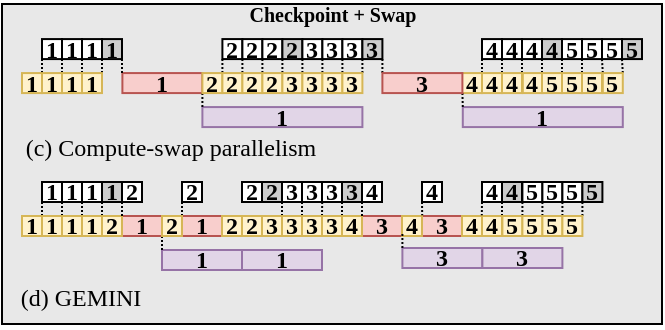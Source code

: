 <mxfile version="24.7.1" type="github">
  <diagram name="第 1 页" id="UnstmiMbrNEoiblq1fEl">
    <mxGraphModel dx="675" dy="382" grid="1" gridSize="10" guides="1" tooltips="1" connect="1" arrows="1" fold="1" page="1" pageScale="1" pageWidth="827" pageHeight="1169" math="0" shadow="0">
      <root>
        <mxCell id="0" />
        <mxCell id="1" parent="0" />
        <mxCell id="JFIGhTLF7mG5GUHjb6KY-1" value="" style="rounded=0;whiteSpace=wrap;html=1;fontFamily=Times New Roman;fillColor=#E8E8E8;fontSize=12;fontStyle=1;labelPosition=center;verticalLabelPosition=middle;align=center;verticalAlign=middle;spacing=0;" vertex="1" parent="1">
          <mxGeometry x="261" y="123" width="330" height="160" as="geometry" />
        </mxCell>
        <mxCell id="JFIGhTLF7mG5GUHjb6KY-2" value="(c) Compute-swap parallelism" style="text;html=1;align=center;verticalAlign=middle;whiteSpace=wrap;rounded=0;fontFamily=Times New Roman;spacing=0;" vertex="1" parent="1">
          <mxGeometry x="268" y="184.54" width="155" height="21.54" as="geometry" />
        </mxCell>
        <mxCell id="JFIGhTLF7mG5GUHjb6KY-3" value="(d) GEMINI" style="text;html=1;align=center;verticalAlign=middle;whiteSpace=wrap;rounded=0;fontFamily=Times New Roman;" vertex="1" parent="1">
          <mxGeometry x="268" y="255" width="64.5" height="30" as="geometry" />
        </mxCell>
        <mxCell id="JFIGhTLF7mG5GUHjb6KY-4" value="1" style="whiteSpace=wrap;fillColor=#f8cecc;fontSize=12;fontFamily=Times New Roman;fontStyle=1;spacing=0;strokeColor=#b85450;" vertex="1" parent="1">
          <mxGeometry x="321" y="229" width="20" height="10" as="geometry" />
        </mxCell>
        <mxCell id="JFIGhTLF7mG5GUHjb6KY-5" value="1" style="whiteSpace=wrap;fillColor=#fff2cc;fontSize=12;fontFamily=Times New Roman;fontStyle=1;spacing=0;strokeColor=#d6b656;" vertex="1" parent="1">
          <mxGeometry x="271" y="229" width="10" height="10" as="geometry" />
        </mxCell>
        <mxCell id="JFIGhTLF7mG5GUHjb6KY-19" value="1" style="whiteSpace=wrap;fillColor=#f8cecc;fontSize=12;fontFamily=Times New Roman;fontStyle=1;spacing=0;strokeColor=#b85450;" vertex="1" parent="1">
          <mxGeometry x="351" y="229" width="20" height="10" as="geometry" />
        </mxCell>
        <mxCell id="JFIGhTLF7mG5GUHjb6KY-20" value="" style="edgeStyle=orthogonalEdgeStyle;rounded=0;orthogonalLoop=1;jettySize=auto;exitX=0;exitY=1;exitDx=0;exitDy=0;entryX=0;entryY=0;entryDx=0;entryDy=0;endArrow=none;endFill=0;dashed=1;dashPattern=1 1;fontStyle=1;fontFamily=Times New Roman;fontSize=12;spacing=0;" edge="1" parent="1" source="JFIGhTLF7mG5GUHjb6KY-21">
          <mxGeometry relative="1" as="geometry">
            <mxPoint x="281" y="229" as="targetPoint" />
          </mxGeometry>
        </mxCell>
        <mxCell id="JFIGhTLF7mG5GUHjb6KY-21" value="1" style="whiteSpace=wrap;fontSize=12;fontFamily=Times New Roman;fontStyle=1;spacing=0;" vertex="1" parent="1">
          <mxGeometry x="281" y="212" width="10" height="10" as="geometry" />
        </mxCell>
        <mxCell id="JFIGhTLF7mG5GUHjb6KY-22" value="" style="edgeStyle=orthogonalEdgeStyle;rounded=0;orthogonalLoop=1;jettySize=auto;exitX=0;exitY=1;exitDx=0;exitDy=0;entryX=0;entryY=0;entryDx=0;entryDy=0;endArrow=none;endFill=0;dashed=1;dashPattern=1 1;fontStyle=1;fontFamily=Times New Roman;fontSize=12;spacing=0;" edge="1" parent="1" source="JFIGhTLF7mG5GUHjb6KY-23">
          <mxGeometry relative="1" as="geometry">
            <mxPoint x="301" y="229" as="targetPoint" />
          </mxGeometry>
        </mxCell>
        <mxCell id="JFIGhTLF7mG5GUHjb6KY-23" value="1" style="whiteSpace=wrap;fontSize=12;fontFamily=Times New Roman;fontStyle=1;spacing=0;" vertex="1" parent="1">
          <mxGeometry x="291" y="212" width="10" height="10" as="geometry" />
        </mxCell>
        <mxCell id="JFIGhTLF7mG5GUHjb6KY-24" value="" style="edgeStyle=orthogonalEdgeStyle;rounded=0;orthogonalLoop=1;jettySize=auto;exitX=0;exitY=1;exitDx=0;exitDy=0;entryX=0;entryY=0;entryDx=0;entryDy=0;endArrow=none;endFill=0;dashed=1;dashPattern=1 1;fontStyle=1;fontFamily=Times New Roman;fontSize=12;spacing=0;" edge="1" parent="1" source="JFIGhTLF7mG5GUHjb6KY-23" target="JFIGhTLF7mG5GUHjb6KY-59">
          <mxGeometry relative="1" as="geometry">
            <mxPoint x="272" y="222" as="sourcePoint" />
            <mxPoint x="292" y="229" as="targetPoint" />
          </mxGeometry>
        </mxCell>
        <mxCell id="JFIGhTLF7mG5GUHjb6KY-25" value="1" style="whiteSpace=wrap;fontSize=12;fontFamily=Times New Roman;fontStyle=1;spacing=0;" vertex="1" parent="1">
          <mxGeometry x="301" y="212" width="10" height="10" as="geometry" />
        </mxCell>
        <mxCell id="JFIGhTLF7mG5GUHjb6KY-62" style="edgeStyle=orthogonalEdgeStyle;rounded=0;orthogonalLoop=1;jettySize=auto;html=1;exitX=0;exitY=1;exitDx=0;exitDy=0;entryX=1;entryY=0;entryDx=0;entryDy=0;dashed=1;dashPattern=1 1;endArrow=none;endFill=0;spacing=0;" edge="1" parent="1" source="JFIGhTLF7mG5GUHjb6KY-26" target="JFIGhTLF7mG5GUHjb6KY-60">
          <mxGeometry relative="1" as="geometry" />
        </mxCell>
        <mxCell id="JFIGhTLF7mG5GUHjb6KY-26" value="1" style="whiteSpace=wrap;fontSize=12;fontFamily=Times New Roman;fontStyle=1;spacing=0;fillColor=#CCCCCC;" vertex="1" parent="1">
          <mxGeometry x="311" y="212" width="10" height="10" as="geometry" />
        </mxCell>
        <mxCell id="JFIGhTLF7mG5GUHjb6KY-27" value="1" style="whiteSpace=wrap;fillColor=#f8cecc;fontSize=12;fontFamily=Times New Roman;fontStyle=1;labelBackgroundColor=none;spacing=0;spacingTop=0;spacingBottom=0;strokeColor=#b85450;" vertex="1" parent="1">
          <mxGeometry x="321.2" y="157.54" width="40" height="10" as="geometry" />
        </mxCell>
        <mxCell id="JFIGhTLF7mG5GUHjb6KY-28" value="1" style="whiteSpace=wrap;fillColor=#e1d5e7;fontSize=12;fontFamily=Times New Roman;fontStyle=1;spacing=0;strokeColor=#9673a6;" vertex="1" parent="1">
          <mxGeometry x="341" y="246" width="40" height="10" as="geometry" />
        </mxCell>
        <mxCell id="JFIGhTLF7mG5GUHjb6KY-29" value="1" style="whiteSpace=wrap;fillColor=#e1d5e7;fontSize=12;fontFamily=Times New Roman;fontStyle=1;labelBackgroundColor=none;spacing=0;spacingTop=0;spacingBottom=0;strokeColor=#9673a6;" vertex="1" parent="1">
          <mxGeometry x="361.2" y="174.54" width="80" height="10" as="geometry" />
        </mxCell>
        <mxCell id="JFIGhTLF7mG5GUHjb6KY-30" value="1" style="whiteSpace=wrap;fillColor=#e1d5e7;fontSize=12;fontFamily=Times New Roman;fontStyle=1;spacing=0;strokeColor=#9673a6;" vertex="1" parent="1">
          <mxGeometry x="381" y="246" width="40" height="10" as="geometry" />
        </mxCell>
        <mxCell id="JFIGhTLF7mG5GUHjb6KY-31" value="" style="edgeStyle=orthogonalEdgeStyle;rounded=0;orthogonalLoop=1;jettySize=auto;exitX=0;exitY=1;exitDx=0;exitDy=0;entryX=0;entryY=0;entryDx=0;entryDy=0;endArrow=none;endFill=0;dashed=1;dashPattern=1 1;fontStyle=1;fontSize=12;labelBackgroundColor=none;spacing=0;spacingTop=0;spacingBottom=0;" edge="1" parent="1" source="JFIGhTLF7mG5GUHjb6KY-32">
          <mxGeometry relative="1" as="geometry">
            <mxPoint x="371.2" y="157.54" as="targetPoint" />
          </mxGeometry>
        </mxCell>
        <mxCell id="JFIGhTLF7mG5GUHjb6KY-32" value="2" style="whiteSpace=wrap;fontSize=12;fontFamily=Times New Roman;fontStyle=1;labelBackgroundColor=none;spacing=0;spacingTop=0;spacingBottom=0;" vertex="1" parent="1">
          <mxGeometry x="371.2" y="140.54" width="10" height="10" as="geometry" />
        </mxCell>
        <mxCell id="JFIGhTLF7mG5GUHjb6KY-33" value="" style="edgeStyle=orthogonalEdgeStyle;rounded=0;orthogonalLoop=1;jettySize=auto;exitX=0;exitY=1;exitDx=0;exitDy=0;entryX=0;entryY=0;entryDx=0;entryDy=0;endArrow=none;endFill=0;dashed=1;dashPattern=1 1;fontStyle=1;fontSize=12;labelBackgroundColor=none;spacing=0;spacingTop=0;spacingBottom=0;" edge="1" parent="1" source="JFIGhTLF7mG5GUHjb6KY-34" target="JFIGhTLF7mG5GUHjb6KY-81">
          <mxGeometry relative="1" as="geometry">
            <mxPoint x="391.2" y="157.54" as="targetPoint" />
          </mxGeometry>
        </mxCell>
        <mxCell id="JFIGhTLF7mG5GUHjb6KY-34" value="2" style="whiteSpace=wrap;fontSize=12;fontFamily=Times New Roman;fontStyle=1;labelBackgroundColor=none;spacing=0;spacingTop=0;spacingBottom=0;" vertex="1" parent="1">
          <mxGeometry x="381.2" y="140.54" width="10" height="10" as="geometry" />
        </mxCell>
        <mxCell id="JFIGhTLF7mG5GUHjb6KY-35" value="" style="edgeStyle=orthogonalEdgeStyle;rounded=0;orthogonalLoop=1;jettySize=auto;exitX=0;exitY=1;exitDx=0;exitDy=0;entryX=1;entryY=0;entryDx=0;entryDy=0;endArrow=none;endFill=0;dashed=1;dashPattern=1 1;fontStyle=1;fontSize=12;labelBackgroundColor=none;spacing=0;spacingTop=0;spacingBottom=0;" edge="1" parent="1" source="JFIGhTLF7mG5GUHjb6KY-36">
          <mxGeometry relative="1" as="geometry">
            <mxPoint x="391.2" y="157.54" as="targetPoint" />
          </mxGeometry>
        </mxCell>
        <mxCell id="JFIGhTLF7mG5GUHjb6KY-181" style="edgeStyle=orthogonalEdgeStyle;rounded=0;orthogonalLoop=1;jettySize=auto;html=1;exitX=1;exitY=1;exitDx=0;exitDy=0;entryX=0;entryY=0;entryDx=0;entryDy=0;endArrow=none;endFill=0;dashed=1;dashPattern=1 1;spacing=0;" edge="1" parent="1" source="JFIGhTLF7mG5GUHjb6KY-36" target="JFIGhTLF7mG5GUHjb6KY-160">
          <mxGeometry relative="1" as="geometry" />
        </mxCell>
        <mxCell id="JFIGhTLF7mG5GUHjb6KY-36" value="2" style="whiteSpace=wrap;fontSize=12;fontFamily=Times New Roman;fontStyle=1;labelBackgroundColor=none;spacing=0;spacingTop=0;spacingBottom=0;" vertex="1" parent="1">
          <mxGeometry x="391.2" y="140.54" width="10" height="10" as="geometry" />
        </mxCell>
        <mxCell id="JFIGhTLF7mG5GUHjb6KY-37" value="2" style="whiteSpace=wrap;fontSize=12;fontFamily=Times New Roman;fontStyle=1;labelBackgroundColor=none;spacing=0;spacingTop=0;spacingBottom=0;fillColor=#CCCCCC;" vertex="1" parent="1">
          <mxGeometry x="401.2" y="140.54" width="10" height="10" as="geometry" />
        </mxCell>
        <mxCell id="JFIGhTLF7mG5GUHjb6KY-38" value="" style="edgeStyle=orthogonalEdgeStyle;rounded=0;orthogonalLoop=1;jettySize=auto;exitX=0;exitY=1;exitDx=0;exitDy=0;entryX=0;entryY=0;entryDx=0;entryDy=0;endArrow=none;endFill=0;dashed=1;dashPattern=1 1;fontStyle=1;fontSize=12;labelBackgroundColor=none;spacing=0;spacingTop=0;spacingBottom=0;" edge="1" parent="1" target="JFIGhTLF7mG5GUHjb6KY-29">
          <mxGeometry relative="1" as="geometry">
            <mxPoint x="361.2" y="167.54" as="sourcePoint" />
          </mxGeometry>
        </mxCell>
        <mxCell id="JFIGhTLF7mG5GUHjb6KY-44" value="2" style="whiteSpace=wrap;fillColor=#fff2cc;fontSize=12;fontFamily=Times New Roman;fontStyle=1;spacing=0;strokeColor=#d6b656;" vertex="1" parent="1">
          <mxGeometry x="311" y="229" width="10" height="10" as="geometry" />
        </mxCell>
        <mxCell id="JFIGhTLF7mG5GUHjb6KY-46" value="2" style="whiteSpace=wrap;fillColor=#fff2cc;fontSize=12;fontFamily=Times New Roman;fontStyle=1;spacing=0;strokeColor=#d6b656;" vertex="1" parent="1">
          <mxGeometry x="371" y="229" width="10" height="10" as="geometry" />
        </mxCell>
        <mxCell id="JFIGhTLF7mG5GUHjb6KY-47" value="" style="edgeStyle=orthogonalEdgeStyle;rounded=0;orthogonalLoop=1;jettySize=auto;exitX=0;exitY=1;exitDx=0;exitDy=0;entryX=0;entryY=0;entryDx=0;entryDy=0;endArrow=none;endFill=0;dashed=1;dashPattern=1 1;fontStyle=1;fontFamily=Times New Roman;fontSize=12;spacing=0;" edge="1" parent="1" source="JFIGhTLF7mG5GUHjb6KY-48" target="JFIGhTLF7mG5GUHjb6KY-4">
          <mxGeometry relative="1" as="geometry">
            <mxPoint x="341" y="229" as="targetPoint" />
          </mxGeometry>
        </mxCell>
        <mxCell id="JFIGhTLF7mG5GUHjb6KY-48" value="2" style="whiteSpace=wrap;fontSize=12;fontFamily=Times New Roman;fontStyle=1;spacing=0;" vertex="1" parent="1">
          <mxGeometry x="321" y="212" width="10" height="10" as="geometry" />
        </mxCell>
        <mxCell id="JFIGhTLF7mG5GUHjb6KY-49" value="" style="edgeStyle=orthogonalEdgeStyle;rounded=0;orthogonalLoop=1;jettySize=auto;exitX=0;exitY=1;exitDx=0;exitDy=0;entryX=0;entryY=0;entryDx=0;entryDy=0;endArrow=none;endFill=0;dashed=1;dashPattern=1 1;fontStyle=1;fontFamily=Times New Roman;fontSize=12;spacing=0;" edge="1" parent="1" source="JFIGhTLF7mG5GUHjb6KY-50" target="JFIGhTLF7mG5GUHjb6KY-19">
          <mxGeometry relative="1" as="geometry" />
        </mxCell>
        <mxCell id="JFIGhTLF7mG5GUHjb6KY-50" value="2" style="whiteSpace=wrap;fontSize=12;fontFamily=Times New Roman;fontStyle=1;spacing=0;" vertex="1" parent="1">
          <mxGeometry x="351" y="212" width="10" height="10" as="geometry" />
        </mxCell>
        <mxCell id="JFIGhTLF7mG5GUHjb6KY-52" value="2" style="whiteSpace=wrap;fontSize=12;fontFamily=Times New Roman;fontStyle=1;spacing=0;" vertex="1" parent="1">
          <mxGeometry x="381" y="212" width="10" height="10" as="geometry" />
        </mxCell>
        <mxCell id="JFIGhTLF7mG5GUHjb6KY-53" value="2" style="whiteSpace=wrap;fontSize=12;fontFamily=Times New Roman;fontStyle=1;spacing=0;fillColor=#CCCCCC;" vertex="1" parent="1">
          <mxGeometry x="391" y="212" width="10" height="10" as="geometry" />
        </mxCell>
        <mxCell id="JFIGhTLF7mG5GUHjb6KY-54" value="&lt;font size=&quot;1&quot; style=&quot;&quot;&gt;&lt;b style=&quot;&quot;&gt;Checkpoint + Swap&lt;/b&gt;&lt;/font&gt;" style="text;html=1;align=center;verticalAlign=middle;whiteSpace=wrap;rounded=0;fontFamily=Times New Roman;" vertex="1" parent="1">
          <mxGeometry x="349.83" y="123" width="152.75" height="10" as="geometry" />
        </mxCell>
        <mxCell id="JFIGhTLF7mG5GUHjb6KY-56" value="3" style="whiteSpace=wrap;fontSize=12;fontFamily=Times New Roman;fontStyle=1;spacing=0;" vertex="1" parent="1">
          <mxGeometry x="401" y="212" width="10" height="10" as="geometry" />
        </mxCell>
        <mxCell id="JFIGhTLF7mG5GUHjb6KY-57" value="3" style="whiteSpace=wrap;fontSize=12;fontFamily=Times New Roman;fontStyle=1;spacing=0;" vertex="1" parent="1">
          <mxGeometry x="411" y="212" width="10" height="10" as="geometry" />
        </mxCell>
        <mxCell id="JFIGhTLF7mG5GUHjb6KY-58" value="1" style="whiteSpace=wrap;fillColor=#fff2cc;fontSize=12;fontFamily=Times New Roman;fontStyle=1;spacing=0;strokeColor=#d6b656;" vertex="1" parent="1">
          <mxGeometry x="281" y="229" width="10" height="10" as="geometry" />
        </mxCell>
        <mxCell id="JFIGhTLF7mG5GUHjb6KY-59" value="1" style="whiteSpace=wrap;fillColor=#fff2cc;fontSize=12;fontFamily=Times New Roman;fontStyle=1;spacing=0;strokeColor=#d6b656;" vertex="1" parent="1">
          <mxGeometry x="291" y="229" width="10" height="10" as="geometry" />
        </mxCell>
        <mxCell id="JFIGhTLF7mG5GUHjb6KY-60" value="1" style="whiteSpace=wrap;fillColor=#fff2cc;fontSize=12;fontFamily=Times New Roman;fontStyle=1;spacing=0;strokeColor=#d6b656;" vertex="1" parent="1">
          <mxGeometry x="301" y="229" width="10" height="10" as="geometry" />
        </mxCell>
        <mxCell id="JFIGhTLF7mG5GUHjb6KY-63" style="edgeStyle=orthogonalEdgeStyle;rounded=0;orthogonalLoop=1;jettySize=auto;html=1;exitX=0;exitY=1;exitDx=0;exitDy=0;entryX=0;entryY=0;entryDx=0;entryDy=0;endArrow=none;endFill=0;dashed=1;dashPattern=1 1;spacing=0;" edge="1" parent="1" source="JFIGhTLF7mG5GUHjb6KY-61" target="JFIGhTLF7mG5GUHjb6KY-28">
          <mxGeometry relative="1" as="geometry" />
        </mxCell>
        <mxCell id="JFIGhTLF7mG5GUHjb6KY-61" value="2" style="whiteSpace=wrap;fillColor=#fff2cc;fontSize=12;fontFamily=Times New Roman;fontStyle=1;spacing=0;strokeColor=#d6b656;" vertex="1" parent="1">
          <mxGeometry x="341" y="229" width="10" height="10" as="geometry" />
        </mxCell>
        <mxCell id="JFIGhTLF7mG5GUHjb6KY-64" value="2" style="whiteSpace=wrap;fillColor=#fff2cc;fontSize=12;fontFamily=Times New Roman;fontStyle=1;spacing=0;strokeColor=#d6b656;" vertex="1" parent="1">
          <mxGeometry x="381" y="229" width="10" height="10" as="geometry" />
        </mxCell>
        <mxCell id="JFIGhTLF7mG5GUHjb6KY-65" value="1" style="whiteSpace=wrap;fillColor=#fff2cc;fontSize=12;fontFamily=Times New Roman;fontStyle=1;spacing=0;strokeColor=#d6b656;" vertex="1" parent="1">
          <mxGeometry x="271" y="157.54" width="10" height="10" as="geometry" />
        </mxCell>
        <mxCell id="JFIGhTLF7mG5GUHjb6KY-66" value="" style="edgeStyle=orthogonalEdgeStyle;rounded=0;orthogonalLoop=1;jettySize=auto;exitX=0;exitY=1;exitDx=0;exitDy=0;entryX=0;entryY=0;entryDx=0;entryDy=0;endArrow=none;endFill=0;dashed=1;dashPattern=1 1;fontStyle=1;fontFamily=Times New Roman;fontSize=12;spacing=0;" edge="1" parent="1" source="JFIGhTLF7mG5GUHjb6KY-67">
          <mxGeometry relative="1" as="geometry">
            <mxPoint x="281" y="157.54" as="targetPoint" />
          </mxGeometry>
        </mxCell>
        <mxCell id="JFIGhTLF7mG5GUHjb6KY-67" value="1" style="whiteSpace=wrap;fontSize=12;fontFamily=Times New Roman;fontStyle=1;spacing=0;" vertex="1" parent="1">
          <mxGeometry x="281" y="140.54" width="10" height="10" as="geometry" />
        </mxCell>
        <mxCell id="JFIGhTLF7mG5GUHjb6KY-68" value="" style="edgeStyle=orthogonalEdgeStyle;rounded=0;orthogonalLoop=1;jettySize=auto;exitX=0;exitY=1;exitDx=0;exitDy=0;entryX=0;entryY=0;entryDx=0;entryDy=0;endArrow=none;endFill=0;dashed=1;dashPattern=1 1;fontStyle=1;fontFamily=Times New Roman;fontSize=12;spacing=0;" edge="1" parent="1" source="JFIGhTLF7mG5GUHjb6KY-69">
          <mxGeometry relative="1" as="geometry">
            <mxPoint x="301" y="157.54" as="targetPoint" />
          </mxGeometry>
        </mxCell>
        <mxCell id="JFIGhTLF7mG5GUHjb6KY-69" value="1" style="whiteSpace=wrap;fontSize=12;fontFamily=Times New Roman;fontStyle=1;spacing=0;" vertex="1" parent="1">
          <mxGeometry x="291" y="140.54" width="10" height="10" as="geometry" />
        </mxCell>
        <mxCell id="JFIGhTLF7mG5GUHjb6KY-70" value="" style="edgeStyle=orthogonalEdgeStyle;rounded=0;orthogonalLoop=1;jettySize=auto;exitX=0;exitY=1;exitDx=0;exitDy=0;entryX=0;entryY=0;entryDx=0;entryDy=0;endArrow=none;endFill=0;dashed=1;dashPattern=1 1;fontStyle=1;fontFamily=Times New Roman;fontSize=12;spacing=0;" edge="1" parent="1" source="JFIGhTLF7mG5GUHjb6KY-69" target="JFIGhTLF7mG5GUHjb6KY-77">
          <mxGeometry relative="1" as="geometry">
            <mxPoint x="272" y="150.54" as="sourcePoint" />
            <mxPoint x="292" y="157.54" as="targetPoint" />
          </mxGeometry>
        </mxCell>
        <mxCell id="JFIGhTLF7mG5GUHjb6KY-71" value="1" style="whiteSpace=wrap;fontSize=12;fontFamily=Times New Roman;fontStyle=1;spacing=0;" vertex="1" parent="1">
          <mxGeometry x="301" y="140.54" width="10" height="10" as="geometry" />
        </mxCell>
        <mxCell id="JFIGhTLF7mG5GUHjb6KY-72" style="edgeStyle=orthogonalEdgeStyle;rounded=0;orthogonalLoop=1;jettySize=auto;html=1;exitX=0;exitY=1;exitDx=0;exitDy=0;entryX=1;entryY=0;entryDx=0;entryDy=0;dashed=1;dashPattern=1 1;endArrow=none;endFill=0;spacing=0;" edge="1" parent="1" source="JFIGhTLF7mG5GUHjb6KY-73" target="JFIGhTLF7mG5GUHjb6KY-78">
          <mxGeometry relative="1" as="geometry" />
        </mxCell>
        <mxCell id="JFIGhTLF7mG5GUHjb6KY-73" value="1" style="whiteSpace=wrap;fontSize=12;fontFamily=Times New Roman;fontStyle=1;spacing=0;fillColor=#CCCCCC;" vertex="1" parent="1">
          <mxGeometry x="311" y="140.54" width="10" height="10" as="geometry" />
        </mxCell>
        <mxCell id="JFIGhTLF7mG5GUHjb6KY-75" value="" style="edgeStyle=orthogonalEdgeStyle;rounded=0;orthogonalLoop=1;jettySize=auto;exitX=0;exitY=1;exitDx=0;exitDy=0;entryX=0;entryY=0;entryDx=0;entryDy=0;endArrow=none;endFill=0;dashed=1;dashPattern=1 1;fontStyle=1;fontFamily=Times New Roman;fontSize=12;spacing=0;" edge="1" parent="1">
          <mxGeometry relative="1" as="geometry">
            <mxPoint x="321" y="150.54" as="sourcePoint" />
            <mxPoint x="321" y="157.54" as="targetPoint" />
          </mxGeometry>
        </mxCell>
        <mxCell id="JFIGhTLF7mG5GUHjb6KY-76" value="1" style="whiteSpace=wrap;fillColor=#fff2cc;fontSize=12;fontFamily=Times New Roman;fontStyle=1;spacing=0;strokeColor=#d6b656;" vertex="1" parent="1">
          <mxGeometry x="281" y="157.54" width="10" height="10" as="geometry" />
        </mxCell>
        <mxCell id="JFIGhTLF7mG5GUHjb6KY-77" value="1" style="whiteSpace=wrap;fillColor=#fff2cc;fontSize=12;fontFamily=Times New Roman;fontStyle=1;spacing=0;strokeColor=#d6b656;" vertex="1" parent="1">
          <mxGeometry x="291" y="157.54" width="10" height="10" as="geometry" />
        </mxCell>
        <mxCell id="JFIGhTLF7mG5GUHjb6KY-78" value="1" style="whiteSpace=wrap;fillColor=#fff2cc;fontSize=12;fontFamily=Times New Roman;fontStyle=1;spacing=0;strokeColor=#d6b656;" vertex="1" parent="1">
          <mxGeometry x="301" y="157.54" width="10" height="10" as="geometry" />
        </mxCell>
        <mxCell id="JFIGhTLF7mG5GUHjb6KY-79" value="2" style="whiteSpace=wrap;fillColor=#fff2cc;fontSize=12;fontFamily=Times New Roman;fontStyle=1;spacing=0;strokeColor=#d6b656;" vertex="1" parent="1">
          <mxGeometry x="361.2" y="157.54" width="10" height="10" as="geometry" />
        </mxCell>
        <mxCell id="JFIGhTLF7mG5GUHjb6KY-80" value="2" style="whiteSpace=wrap;fillColor=#fff2cc;fontSize=12;fontFamily=Times New Roman;fontStyle=1;spacing=0;strokeColor=#d6b656;" vertex="1" parent="1">
          <mxGeometry x="371.2" y="157.54" width="10" height="10" as="geometry" />
        </mxCell>
        <mxCell id="JFIGhTLF7mG5GUHjb6KY-81" value="2" style="whiteSpace=wrap;fillColor=#fff2cc;fontSize=12;fontFamily=Times New Roman;fontStyle=1;spacing=0;strokeColor=#d6b656;" vertex="1" parent="1">
          <mxGeometry x="381.2" y="157.54" width="10" height="10" as="geometry" />
        </mxCell>
        <mxCell id="JFIGhTLF7mG5GUHjb6KY-82" value="2" style="whiteSpace=wrap;fillColor=#fff2cc;fontSize=12;fontFamily=Times New Roman;fontStyle=1;spacing=0;strokeColor=#d6b656;" vertex="1" parent="1">
          <mxGeometry x="391.2" y="157.54" width="10" height="10" as="geometry" />
        </mxCell>
        <mxCell id="JFIGhTLF7mG5GUHjb6KY-83" value="" style="edgeStyle=orthogonalEdgeStyle;rounded=0;orthogonalLoop=1;jettySize=auto;exitX=0;exitY=1;exitDx=0;exitDy=0;entryX=1;entryY=0;entryDx=0;entryDy=0;endArrow=none;endFill=0;dashed=1;dashPattern=1 1;fontStyle=1;fontFamily=Times New Roman;fontSize=12;spacing=0;" edge="1" parent="1" source="JFIGhTLF7mG5GUHjb6KY-84">
          <mxGeometry relative="1" as="geometry">
            <mxPoint x="411.2" y="157.54" as="targetPoint" />
          </mxGeometry>
        </mxCell>
        <mxCell id="JFIGhTLF7mG5GUHjb6KY-84" value="3" style="whiteSpace=wrap;fontSize=12;fontFamily=Times New Roman;fontStyle=1;spacing=0;" vertex="1" parent="1">
          <mxGeometry x="411.2" y="140.54" width="10" height="10" as="geometry" />
        </mxCell>
        <mxCell id="JFIGhTLF7mG5GUHjb6KY-182" style="edgeStyle=orthogonalEdgeStyle;rounded=0;orthogonalLoop=1;jettySize=auto;html=1;exitX=0;exitY=1;exitDx=0;exitDy=0;entryX=0;entryY=0;entryDx=0;entryDy=0;endArrow=none;endFill=0;dashed=1;dashPattern=1 1;spacing=0;" edge="1" parent="1" source="JFIGhTLF7mG5GUHjb6KY-85" target="JFIGhTLF7mG5GUHjb6KY-162">
          <mxGeometry relative="1" as="geometry" />
        </mxCell>
        <mxCell id="JFIGhTLF7mG5GUHjb6KY-85" value="3" style="whiteSpace=wrap;fontSize=12;fontFamily=Times New Roman;fontStyle=1;spacing=0;" vertex="1" parent="1">
          <mxGeometry x="421.2" y="140.54" width="10" height="10" as="geometry" />
        </mxCell>
        <mxCell id="JFIGhTLF7mG5GUHjb6KY-86" value="" style="edgeStyle=orthogonalEdgeStyle;rounded=0;orthogonalLoop=1;jettySize=auto;exitX=0;exitY=1;exitDx=0;exitDy=0;entryX=1;entryY=0;entryDx=0;entryDy=0;endArrow=none;endFill=0;dashed=1;dashPattern=1 1;fontStyle=1;fontFamily=Times New Roman;fontSize=12;spacing=0;" edge="1" parent="1" source="JFIGhTLF7mG5GUHjb6KY-87">
          <mxGeometry relative="1" as="geometry">
            <mxPoint x="431.2" y="157.54" as="targetPoint" />
          </mxGeometry>
        </mxCell>
        <mxCell id="JFIGhTLF7mG5GUHjb6KY-87" value="3" style="whiteSpace=wrap;fontSize=12;fontFamily=Times New Roman;fontStyle=1;spacing=0;" vertex="1" parent="1">
          <mxGeometry x="431.2" y="140.54" width="10" height="10" as="geometry" />
        </mxCell>
        <mxCell id="JFIGhTLF7mG5GUHjb6KY-183" style="edgeStyle=orthogonalEdgeStyle;rounded=0;orthogonalLoop=1;jettySize=auto;html=1;exitX=0;exitY=1;exitDx=0;exitDy=0;entryX=1;entryY=0;entryDx=0;entryDy=0;endArrow=none;endFill=0;dashed=1;dashPattern=1 1;spacing=0;" edge="1" parent="1" source="JFIGhTLF7mG5GUHjb6KY-88" target="JFIGhTLF7mG5GUHjb6KY-163">
          <mxGeometry relative="1" as="geometry" />
        </mxCell>
        <mxCell id="JFIGhTLF7mG5GUHjb6KY-184" style="edgeStyle=orthogonalEdgeStyle;rounded=0;orthogonalLoop=1;jettySize=auto;html=1;exitX=1;exitY=1;exitDx=0;exitDy=0;entryX=0;entryY=0;entryDx=0;entryDy=0;endArrow=none;endFill=0;dashed=1;dashPattern=1 1;spacing=0;" edge="1" parent="1" source="JFIGhTLF7mG5GUHjb6KY-88" target="JFIGhTLF7mG5GUHjb6KY-169">
          <mxGeometry relative="1" as="geometry" />
        </mxCell>
        <mxCell id="JFIGhTLF7mG5GUHjb6KY-88" value="3" style="whiteSpace=wrap;fontSize=12;fontFamily=Times New Roman;fontStyle=1;spacing=0;fillColor=#CCCCCC;" vertex="1" parent="1">
          <mxGeometry x="441.2" y="140.54" width="10" height="10" as="geometry" />
        </mxCell>
        <mxCell id="JFIGhTLF7mG5GUHjb6KY-89" value="" style="edgeStyle=orthogonalEdgeStyle;rounded=0;orthogonalLoop=1;jettySize=auto;exitX=0;exitY=1;exitDx=0;exitDy=0;entryX=1;entryY=0;entryDx=0;entryDy=0;endArrow=none;endFill=0;dashed=1;dashPattern=1 1;fontStyle=1;fontFamily=Times New Roman;fontSize=12;spacing=0;" edge="1" parent="1" source="JFIGhTLF7mG5GUHjb6KY-90">
          <mxGeometry relative="1" as="geometry">
            <mxPoint x="501" y="157.54" as="targetPoint" />
          </mxGeometry>
        </mxCell>
        <mxCell id="JFIGhTLF7mG5GUHjb6KY-90" value="4" style="whiteSpace=wrap;fontSize=12;fontFamily=Times New Roman;fontStyle=1;spacing=0;" vertex="1" parent="1">
          <mxGeometry x="501" y="140.54" width="10" height="10" as="geometry" />
        </mxCell>
        <mxCell id="JFIGhTLF7mG5GUHjb6KY-177" style="edgeStyle=orthogonalEdgeStyle;rounded=0;orthogonalLoop=1;jettySize=auto;html=1;exitX=0;exitY=1;exitDx=0;exitDy=0;entryX=0;entryY=0;entryDx=0;entryDy=0;endArrow=none;endFill=0;dashed=1;dashPattern=1 1;spacing=0;" edge="1" parent="1" source="JFIGhTLF7mG5GUHjb6KY-91" target="JFIGhTLF7mG5GUHjb6KY-167">
          <mxGeometry relative="1" as="geometry" />
        </mxCell>
        <mxCell id="JFIGhTLF7mG5GUHjb6KY-91" value="4" style="whiteSpace=wrap;fontSize=12;fontFamily=Times New Roman;fontStyle=1;spacing=0;" vertex="1" parent="1">
          <mxGeometry x="511.0" y="140.54" width="10" height="10" as="geometry" />
        </mxCell>
        <mxCell id="JFIGhTLF7mG5GUHjb6KY-92" value="" style="edgeStyle=orthogonalEdgeStyle;rounded=0;orthogonalLoop=1;jettySize=auto;exitX=0;exitY=1;exitDx=0;exitDy=0;entryX=1;entryY=0;entryDx=0;entryDy=0;endArrow=none;endFill=0;dashed=1;dashPattern=1 1;fontStyle=1;fontFamily=Times New Roman;fontSize=12;spacing=0;" edge="1" parent="1" source="JFIGhTLF7mG5GUHjb6KY-93">
          <mxGeometry relative="1" as="geometry">
            <mxPoint x="521" y="157.54" as="targetPoint" />
          </mxGeometry>
        </mxCell>
        <mxCell id="JFIGhTLF7mG5GUHjb6KY-93" value="4" style="whiteSpace=wrap;fontSize=12;fontFamily=Times New Roman;fontStyle=1;spacing=0;" vertex="1" parent="1">
          <mxGeometry x="521" y="140.54" width="10" height="10" as="geometry" />
        </mxCell>
        <mxCell id="JFIGhTLF7mG5GUHjb6KY-176" style="edgeStyle=orthogonalEdgeStyle;rounded=0;orthogonalLoop=1;jettySize=auto;html=1;exitX=0;exitY=1;exitDx=0;exitDy=0;entryX=0;entryY=0;entryDx=0;entryDy=0;endArrow=none;endFill=0;dashed=1;dashPattern=1 1;spacing=0;" edge="1" parent="1" source="JFIGhTLF7mG5GUHjb6KY-94" target="JFIGhTLF7mG5GUHjb6KY-171">
          <mxGeometry relative="1" as="geometry" />
        </mxCell>
        <mxCell id="JFIGhTLF7mG5GUHjb6KY-94" value="4" style="whiteSpace=wrap;fontSize=12;fontFamily=Times New Roman;fontStyle=1;spacing=0;fillColor=#CCCCCC;" vertex="1" parent="1">
          <mxGeometry x="531" y="140.54" width="10" height="10" as="geometry" />
        </mxCell>
        <mxCell id="JFIGhTLF7mG5GUHjb6KY-95" value="" style="edgeStyle=orthogonalEdgeStyle;rounded=0;orthogonalLoop=1;jettySize=auto;exitX=0;exitY=1;exitDx=0;exitDy=0;entryX=1;entryY=0;entryDx=0;entryDy=0;endArrow=none;endFill=0;dashed=1;dashPattern=1 1;fontStyle=1;fontFamily=Times New Roman;fontSize=12;spacing=0;" edge="1" parent="1" source="JFIGhTLF7mG5GUHjb6KY-96">
          <mxGeometry relative="1" as="geometry">
            <mxPoint x="541" y="157.54" as="targetPoint" />
          </mxGeometry>
        </mxCell>
        <mxCell id="JFIGhTLF7mG5GUHjb6KY-96" value="5" style="whiteSpace=wrap;fontSize=12;fontFamily=Times New Roman;fontStyle=1;spacing=0;" vertex="1" parent="1">
          <mxGeometry x="541" y="140.54" width="10" height="10" as="geometry" />
        </mxCell>
        <mxCell id="JFIGhTLF7mG5GUHjb6KY-178" style="edgeStyle=orthogonalEdgeStyle;rounded=0;orthogonalLoop=1;jettySize=auto;html=1;exitX=0;exitY=1;exitDx=0;exitDy=0;entryX=0;entryY=0;entryDx=0;entryDy=0;endArrow=none;endFill=0;dashed=1;dashPattern=1 1;spacing=0;" edge="1" parent="1" source="JFIGhTLF7mG5GUHjb6KY-97" target="JFIGhTLF7mG5GUHjb6KY-173">
          <mxGeometry relative="1" as="geometry" />
        </mxCell>
        <mxCell id="JFIGhTLF7mG5GUHjb6KY-97" value="5" style="whiteSpace=wrap;fontSize=12;fontFamily=Times New Roman;fontStyle=1;spacing=0;" vertex="1" parent="1">
          <mxGeometry x="551" y="140.54" width="10" height="10" as="geometry" />
        </mxCell>
        <mxCell id="JFIGhTLF7mG5GUHjb6KY-99" value="3" style="whiteSpace=wrap;fontSize=12;fontFamily=Times New Roman;fontStyle=1;spacing=0;" vertex="1" parent="1">
          <mxGeometry x="421" y="212" width="10" height="10" as="geometry" />
        </mxCell>
        <mxCell id="JFIGhTLF7mG5GUHjb6KY-100" value="3" style="whiteSpace=wrap;fontSize=12;fontFamily=Times New Roman;fontStyle=1;spacing=0;fillColor=#CCCCCC;" vertex="1" parent="1">
          <mxGeometry x="431" y="212" width="10" height="10" as="geometry" />
        </mxCell>
        <mxCell id="JFIGhTLF7mG5GUHjb6KY-107" value="" style="edgeStyle=orthogonalEdgeStyle;rounded=0;orthogonalLoop=1;jettySize=auto;exitX=0;exitY=1;exitDx=0;exitDy=0;entryX=1;entryY=0;entryDx=0;entryDy=0;endArrow=none;endFill=0;dashed=1;dashPattern=1 1;fontStyle=1;fontFamily=Times New Roman;fontSize=12;spacing=0;" edge="1" parent="1" source="JFIGhTLF7mG5GUHjb6KY-108">
          <mxGeometry relative="1" as="geometry">
            <mxPoint x="521.2" y="229" as="targetPoint" />
          </mxGeometry>
        </mxCell>
        <mxCell id="JFIGhTLF7mG5GUHjb6KY-108" value="5" style="whiteSpace=wrap;fontSize=12;fontFamily=Times New Roman;fontStyle=1;spacing=0;" vertex="1" parent="1">
          <mxGeometry x="521.2" y="212" width="10" height="10" as="geometry" />
        </mxCell>
        <mxCell id="JFIGhTLF7mG5GUHjb6KY-144" style="edgeStyle=orthogonalEdgeStyle;rounded=0;orthogonalLoop=1;jettySize=auto;html=1;exitX=0;exitY=1;exitDx=0;exitDy=0;entryX=1;entryY=0;entryDx=0;entryDy=0;endArrow=none;endFill=0;dashed=1;dashPattern=1 1;spacing=0;" edge="1" parent="1" source="JFIGhTLF7mG5GUHjb6KY-109" target="JFIGhTLF7mG5GUHjb6KY-141">
          <mxGeometry relative="1" as="geometry" />
        </mxCell>
        <mxCell id="JFIGhTLF7mG5GUHjb6KY-109" value="5" style="whiteSpace=wrap;fontSize=12;fontFamily=Times New Roman;fontStyle=1;spacing=0;" vertex="1" parent="1">
          <mxGeometry x="531.2" y="212" width="10" height="10" as="geometry" />
        </mxCell>
        <mxCell id="JFIGhTLF7mG5GUHjb6KY-110" value="" style="edgeStyle=orthogonalEdgeStyle;rounded=0;orthogonalLoop=1;jettySize=auto;exitX=0;exitY=1;exitDx=0;exitDy=0;entryX=1;entryY=0;entryDx=0;entryDy=0;endArrow=none;endFill=0;dashed=1;dashPattern=1 1;fontStyle=1;fontFamily=Times New Roman;fontSize=12;spacing=0;" edge="1" parent="1" source="JFIGhTLF7mG5GUHjb6KY-111">
          <mxGeometry relative="1" as="geometry">
            <mxPoint x="541.2" y="229" as="targetPoint" />
          </mxGeometry>
        </mxCell>
        <mxCell id="JFIGhTLF7mG5GUHjb6KY-111" value="5" style="whiteSpace=wrap;fontSize=12;fontFamily=Times New Roman;fontStyle=1;spacing=0;" vertex="1" parent="1">
          <mxGeometry x="541.2" y="212" width="10" height="10" as="geometry" />
        </mxCell>
        <mxCell id="JFIGhTLF7mG5GUHjb6KY-145" style="edgeStyle=orthogonalEdgeStyle;rounded=0;orthogonalLoop=1;jettySize=auto;html=1;exitX=0;exitY=1;exitDx=0;exitDy=0;entryX=1;entryY=0;entryDx=0;entryDy=0;endArrow=none;endFill=0;dashed=1;dashPattern=1 1;spacing=0;" edge="1" parent="1" source="JFIGhTLF7mG5GUHjb6KY-112" target="JFIGhTLF7mG5GUHjb6KY-143">
          <mxGeometry relative="1" as="geometry" />
        </mxCell>
        <mxCell id="JFIGhTLF7mG5GUHjb6KY-112" value="5" style="whiteSpace=wrap;fontSize=12;fontFamily=Times New Roman;fontStyle=1;spacing=0;fillColor=#CCCCCC;" vertex="1" parent="1">
          <mxGeometry x="551.2" y="212" width="10" height="10" as="geometry" />
        </mxCell>
        <mxCell id="JFIGhTLF7mG5GUHjb6KY-179" style="edgeStyle=orthogonalEdgeStyle;rounded=0;orthogonalLoop=1;jettySize=auto;html=1;exitX=0;exitY=1;exitDx=0;exitDy=0;entryX=0;entryY=0;entryDx=0;entryDy=0;endArrow=none;endFill=0;dashed=1;dashPattern=1 1;spacing=0;" edge="1" parent="1" source="JFIGhTLF7mG5GUHjb6KY-113" target="JFIGhTLF7mG5GUHjb6KY-174">
          <mxGeometry relative="1" as="geometry" />
        </mxCell>
        <mxCell id="JFIGhTLF7mG5GUHjb6KY-113" value="5" style="whiteSpace=wrap;fontSize=12;fontFamily=Times New Roman;fontStyle=1;spacing=0;" vertex="1" parent="1">
          <mxGeometry x="561" y="140.54" width="10" height="10" as="geometry" />
        </mxCell>
        <mxCell id="JFIGhTLF7mG5GUHjb6KY-180" style="edgeStyle=orthogonalEdgeStyle;rounded=0;orthogonalLoop=1;jettySize=auto;html=1;exitX=0;exitY=1;exitDx=0;exitDy=0;entryX=1;entryY=0;entryDx=0;entryDy=0;endArrow=none;endFill=0;dashed=1;dashPattern=1 1;spacing=0;" edge="1" parent="1" source="JFIGhTLF7mG5GUHjb6KY-114" target="JFIGhTLF7mG5GUHjb6KY-174">
          <mxGeometry relative="1" as="geometry" />
        </mxCell>
        <mxCell id="JFIGhTLF7mG5GUHjb6KY-114" value="5" style="whiteSpace=wrap;fontSize=12;fontFamily=Times New Roman;fontStyle=1;spacing=0;fillColor=#CCCCCC;" vertex="1" parent="1">
          <mxGeometry x="571" y="140.54" width="10" height="10" as="geometry" />
        </mxCell>
        <mxCell id="JFIGhTLF7mG5GUHjb6KY-115" value="3" style="whiteSpace=wrap;fillColor=#f8cecc;fontSize=12;fontFamily=Times New Roman;fontStyle=1;spacing=0;strokeColor=#b85450;" vertex="1" parent="1">
          <mxGeometry x="441" y="229" width="20" height="10" as="geometry" />
        </mxCell>
        <mxCell id="JFIGhTLF7mG5GUHjb6KY-116" value="3" style="whiteSpace=wrap;fillColor=#f8cecc;fontSize=12;fontFamily=Times New Roman;fontStyle=1;spacing=0;strokeColor=#b85450;" vertex="1" parent="1">
          <mxGeometry x="471" y="229" width="20" height="10" as="geometry" />
        </mxCell>
        <mxCell id="JFIGhTLF7mG5GUHjb6KY-117" value="4" style="whiteSpace=wrap;fillColor=#fff2cc;fontSize=12;fontFamily=Times New Roman;fontStyle=1;spacing=0;strokeColor=#d6b656;" vertex="1" parent="1">
          <mxGeometry x="431" y="229" width="10" height="10" as="geometry" />
        </mxCell>
        <mxCell id="JFIGhTLF7mG5GUHjb6KY-118" value="4" style="whiteSpace=wrap;fillColor=#fff2cc;fontSize=12;fontFamily=Times New Roman;fontStyle=1;spacing=0;strokeColor=#d6b656;" vertex="1" parent="1">
          <mxGeometry x="491" y="229" width="10" height="10" as="geometry" />
        </mxCell>
        <mxCell id="JFIGhTLF7mG5GUHjb6KY-136" style="edgeStyle=orthogonalEdgeStyle;rounded=0;orthogonalLoop=1;jettySize=auto;html=1;exitX=0;exitY=1;exitDx=0;exitDy=0;entryX=1;entryY=0;entryDx=0;entryDy=0;endArrow=none;endFill=0;dashed=1;dashPattern=1 1;spacing=0;" edge="1" parent="1" source="JFIGhTLF7mG5GUHjb6KY-119" target="JFIGhTLF7mG5GUHjb6KY-117">
          <mxGeometry relative="1" as="geometry" />
        </mxCell>
        <mxCell id="JFIGhTLF7mG5GUHjb6KY-119" value="4" style="whiteSpace=wrap;fontSize=12;fontFamily=Times New Roman;fontStyle=1;spacing=0;" vertex="1" parent="1">
          <mxGeometry x="441" y="212" width="10" height="10" as="geometry" />
        </mxCell>
        <mxCell id="JFIGhTLF7mG5GUHjb6KY-120" value="4" style="whiteSpace=wrap;fontSize=12;fontFamily=Times New Roman;fontStyle=1;spacing=0;" vertex="1" parent="1">
          <mxGeometry x="471" y="212" width="10" height="10" as="geometry" />
        </mxCell>
        <mxCell id="JFIGhTLF7mG5GUHjb6KY-121" value="4" style="whiteSpace=wrap;fontSize=12;fontFamily=Times New Roman;fontStyle=1;spacing=0;" vertex="1" parent="1">
          <mxGeometry x="501" y="212" width="10" height="10" as="geometry" />
        </mxCell>
        <mxCell id="JFIGhTLF7mG5GUHjb6KY-139" style="edgeStyle=orthogonalEdgeStyle;rounded=0;orthogonalLoop=1;jettySize=auto;html=1;exitX=0;exitY=1;exitDx=0;exitDy=0;entryX=1;entryY=0;entryDx=0;entryDy=0;endArrow=none;endFill=0;dashed=1;dashPattern=1 1;spacing=0;" edge="1" parent="1" source="JFIGhTLF7mG5GUHjb6KY-122" target="JFIGhTLF7mG5GUHjb6KY-124">
          <mxGeometry relative="1" as="geometry" />
        </mxCell>
        <mxCell id="JFIGhTLF7mG5GUHjb6KY-122" value="4" style="whiteSpace=wrap;fontSize=12;fontFamily=Times New Roman;fontStyle=1;spacing=0;fillColor=#CCCCCC;" vertex="1" parent="1">
          <mxGeometry x="511" y="212" width="10" height="10" as="geometry" />
        </mxCell>
        <mxCell id="JFIGhTLF7mG5GUHjb6KY-123" value="4" style="whiteSpace=wrap;fillColor=#fff2cc;fontSize=12;fontFamily=Times New Roman;fontStyle=1;spacing=0;strokeColor=#d6b656;" vertex="1" parent="1">
          <mxGeometry x="461" y="229" width="10" height="10" as="geometry" />
        </mxCell>
        <mxCell id="JFIGhTLF7mG5GUHjb6KY-124" value="4" style="whiteSpace=wrap;fillColor=#fff2cc;fontSize=12;fontFamily=Times New Roman;fontStyle=1;spacing=0;strokeColor=#d6b656;" vertex="1" parent="1">
          <mxGeometry x="501" y="229" width="10" height="10" as="geometry" />
        </mxCell>
        <mxCell id="JFIGhTLF7mG5GUHjb6KY-125" value="3" style="whiteSpace=wrap;fillColor=#fff2cc;fontSize=12;fontFamily=Times New Roman;fontStyle=1;spacing=0;strokeColor=#d6b656;" vertex="1" parent="1">
          <mxGeometry x="391" y="229" width="10" height="10" as="geometry" />
        </mxCell>
        <mxCell id="JFIGhTLF7mG5GUHjb6KY-126" value="" style="edgeStyle=orthogonalEdgeStyle;rounded=0;orthogonalLoop=1;jettySize=auto;exitX=0;exitY=1;exitDx=0;exitDy=0;entryX=0;entryY=0;entryDx=0;entryDy=0;endArrow=none;endFill=0;dashed=1;dashPattern=1 1;fontStyle=1;fontFamily=Times New Roman;fontSize=12;spacing=0;" edge="1" parent="1">
          <mxGeometry relative="1" as="geometry">
            <mxPoint x="401" y="222" as="sourcePoint" />
            <mxPoint x="401" y="229" as="targetPoint" />
          </mxGeometry>
        </mxCell>
        <mxCell id="JFIGhTLF7mG5GUHjb6KY-127" value="" style="edgeStyle=orthogonalEdgeStyle;rounded=0;orthogonalLoop=1;jettySize=auto;entryX=0;entryY=0;entryDx=0;entryDy=0;endArrow=none;endFill=0;dashed=1;dashPattern=1 1;fontStyle=1;fontFamily=Times New Roman;fontSize=12;spacing=0;" edge="1" parent="1">
          <mxGeometry relative="1" as="geometry">
            <mxPoint x="421.1" y="222" as="sourcePoint" />
            <mxPoint x="421" y="229" as="targetPoint" />
          </mxGeometry>
        </mxCell>
        <mxCell id="JFIGhTLF7mG5GUHjb6KY-128" value="" style="edgeStyle=orthogonalEdgeStyle;rounded=0;orthogonalLoop=1;jettySize=auto;exitX=0;exitY=1;exitDx=0;exitDy=0;entryX=0;entryY=0;entryDx=0;entryDy=0;endArrow=none;endFill=0;dashed=1;dashPattern=1 1;fontStyle=1;fontFamily=Times New Roman;fontSize=12;spacing=0;" edge="1" parent="1" target="JFIGhTLF7mG5GUHjb6KY-131">
          <mxGeometry relative="1" as="geometry">
            <mxPoint x="411" y="222" as="sourcePoint" />
            <mxPoint x="412" y="229" as="targetPoint" />
          </mxGeometry>
        </mxCell>
        <mxCell id="JFIGhTLF7mG5GUHjb6KY-129" style="edgeStyle=orthogonalEdgeStyle;rounded=0;orthogonalLoop=1;jettySize=auto;html=1;exitX=0;exitY=1;exitDx=0;exitDy=0;entryX=1;entryY=0;entryDx=0;entryDy=0;dashed=1;dashPattern=1 1;endArrow=none;endFill=0;spacing=0;" edge="1" parent="1" target="JFIGhTLF7mG5GUHjb6KY-132">
          <mxGeometry relative="1" as="geometry">
            <mxPoint x="431" y="222" as="sourcePoint" />
          </mxGeometry>
        </mxCell>
        <mxCell id="JFIGhTLF7mG5GUHjb6KY-130" value="3" style="whiteSpace=wrap;fillColor=#fff2cc;fontSize=12;fontFamily=Times New Roman;fontStyle=1;spacing=0;strokeColor=#d6b656;" vertex="1" parent="1">
          <mxGeometry x="401" y="229" width="10" height="10" as="geometry" />
        </mxCell>
        <mxCell id="JFIGhTLF7mG5GUHjb6KY-131" value="3" style="whiteSpace=wrap;fillColor=#fff2cc;fontSize=12;fontFamily=Times New Roman;fontStyle=1;spacing=0;strokeColor=#d6b656;" vertex="1" parent="1">
          <mxGeometry x="411" y="229" width="10" height="10" as="geometry" />
        </mxCell>
        <mxCell id="JFIGhTLF7mG5GUHjb6KY-132" value="3" style="whiteSpace=wrap;fillColor=#fff2cc;fontSize=12;fontFamily=Times New Roman;fontStyle=1;spacing=0;strokeColor=#d6b656;" vertex="1" parent="1">
          <mxGeometry x="421" y="229" width="10" height="10" as="geometry" />
        </mxCell>
        <mxCell id="JFIGhTLF7mG5GUHjb6KY-133" value="3" style="whiteSpace=wrap;fillColor=#e1d5e7;fontSize=12;fontFamily=Times New Roman;fontStyle=1;spacing=0;strokeColor=#9673a6;" vertex="1" parent="1">
          <mxGeometry x="461.2" y="245" width="40" height="10" as="geometry" />
        </mxCell>
        <mxCell id="JFIGhTLF7mG5GUHjb6KY-134" value="3" style="whiteSpace=wrap;fillColor=#e1d5e7;fontSize=12;fontFamily=Times New Roman;fontStyle=1;spacing=0;strokeColor=#9673a6;" vertex="1" parent="1">
          <mxGeometry x="501.2" y="245" width="40" height="10" as="geometry" />
        </mxCell>
        <mxCell id="JFIGhTLF7mG5GUHjb6KY-135" style="edgeStyle=orthogonalEdgeStyle;rounded=0;orthogonalLoop=1;jettySize=auto;html=1;exitX=0;exitY=1;exitDx=0;exitDy=0;entryX=0;entryY=0;entryDx=0;entryDy=0;endArrow=none;endFill=0;dashed=1;dashPattern=1 1;spacing=0;" edge="1" parent="1" target="JFIGhTLF7mG5GUHjb6KY-133">
          <mxGeometry relative="1" as="geometry">
            <mxPoint x="461.2" y="238" as="sourcePoint" />
          </mxGeometry>
        </mxCell>
        <mxCell id="JFIGhTLF7mG5GUHjb6KY-137" style="edgeStyle=orthogonalEdgeStyle;rounded=0;orthogonalLoop=1;jettySize=auto;html=1;exitX=0;exitY=1;exitDx=0;exitDy=0;entryX=1.01;entryY=-0.039;entryDx=0;entryDy=0;entryPerimeter=0;endArrow=none;endFill=0;dashed=1;dashPattern=1 1;spacing=0;" edge="1" parent="1" source="JFIGhTLF7mG5GUHjb6KY-120" target="JFIGhTLF7mG5GUHjb6KY-123">
          <mxGeometry relative="1" as="geometry" />
        </mxCell>
        <mxCell id="JFIGhTLF7mG5GUHjb6KY-138" style="edgeStyle=orthogonalEdgeStyle;rounded=0;orthogonalLoop=1;jettySize=auto;html=1;exitX=0;exitY=1;exitDx=0;exitDy=0;entryX=-0.01;entryY=-0.034;entryDx=0;entryDy=0;entryPerimeter=0;endArrow=none;endFill=0;dashed=1;dashPattern=1 1;spacing=0;" edge="1" parent="1" source="JFIGhTLF7mG5GUHjb6KY-121" target="JFIGhTLF7mG5GUHjb6KY-124">
          <mxGeometry relative="1" as="geometry" />
        </mxCell>
        <mxCell id="JFIGhTLF7mG5GUHjb6KY-140" value="5" style="whiteSpace=wrap;fontSize=12;fontFamily=Times New Roman;fontStyle=1;spacing=0;fillColor=#fff2cc;strokeColor=#d6b656;" vertex="1" parent="1">
          <mxGeometry x="511.2" y="229" width="10" height="10" as="geometry" />
        </mxCell>
        <mxCell id="JFIGhTLF7mG5GUHjb6KY-141" value="5" style="whiteSpace=wrap;fontSize=12;fontFamily=Times New Roman;fontStyle=1;spacing=0;fillColor=#fff2cc;strokeColor=#d6b656;" vertex="1" parent="1">
          <mxGeometry x="521.2" y="229" width="10" height="10" as="geometry" />
        </mxCell>
        <mxCell id="JFIGhTLF7mG5GUHjb6KY-142" value="5" style="whiteSpace=wrap;fontSize=12;fontFamily=Times New Roman;fontStyle=1;spacing=0;fillColor=#fff2cc;strokeColor=#d6b656;" vertex="1" parent="1">
          <mxGeometry x="531.2" y="229" width="10" height="10" as="geometry" />
        </mxCell>
        <mxCell id="JFIGhTLF7mG5GUHjb6KY-143" value="5" style="whiteSpace=wrap;fontSize=12;fontFamily=Times New Roman;fontStyle=1;spacing=0;fillColor=#fff2cc;strokeColor=#d6b656;" vertex="1" parent="1">
          <mxGeometry x="541.2" y="229" width="10" height="10" as="geometry" />
        </mxCell>
        <mxCell id="JFIGhTLF7mG5GUHjb6KY-160" value="3" style="whiteSpace=wrap;fontSize=12;fontFamily=Times New Roman;fontStyle=1;spacing=0;fillColor=#fff2cc;strokeColor=#d6b656;" vertex="1" parent="1">
          <mxGeometry x="401.2" y="157.54" width="10" height="10" as="geometry" />
        </mxCell>
        <mxCell id="JFIGhTLF7mG5GUHjb6KY-161" value="3" style="whiteSpace=wrap;fontSize=12;fontFamily=Times New Roman;fontStyle=1;spacing=0;fillColor=#fff2cc;strokeColor=#d6b656;" vertex="1" parent="1">
          <mxGeometry x="411.2" y="157.54" width="10" height="10" as="geometry" />
        </mxCell>
        <mxCell id="JFIGhTLF7mG5GUHjb6KY-162" value="3" style="whiteSpace=wrap;fontSize=12;fontFamily=Times New Roman;fontStyle=1;spacing=0;fillColor=#fff2cc;strokeColor=#d6b656;" vertex="1" parent="1">
          <mxGeometry x="421.2" y="157.54" width="10" height="10" as="geometry" />
        </mxCell>
        <mxCell id="JFIGhTLF7mG5GUHjb6KY-163" value="3" style="whiteSpace=wrap;fontSize=12;fontFamily=Times New Roman;fontStyle=1;spacing=0;fillColor=#fff2cc;strokeColor=#d6b656;" vertex="1" parent="1">
          <mxGeometry x="431.2" y="157.54" width="10" height="10" as="geometry" />
        </mxCell>
        <mxCell id="JFIGhTLF7mG5GUHjb6KY-165" value="4" style="whiteSpace=wrap;fontSize=12;fontFamily=Times New Roman;fontStyle=1;spacing=0;fillColor=#fff2cc;strokeColor=#d6b656;" vertex="1" parent="1">
          <mxGeometry x="491" y="157.54" width="10" height="10" as="geometry" />
        </mxCell>
        <mxCell id="JFIGhTLF7mG5GUHjb6KY-166" value="4" style="whiteSpace=wrap;fontSize=12;fontFamily=Times New Roman;fontStyle=1;spacing=0;fillColor=#fff2cc;strokeColor=#d6b656;" vertex="1" parent="1">
          <mxGeometry x="501.0" y="157.54" width="10" height="10" as="geometry" />
        </mxCell>
        <mxCell id="JFIGhTLF7mG5GUHjb6KY-167" value="4" style="whiteSpace=wrap;fontSize=12;fontFamily=Times New Roman;fontStyle=1;spacing=0;fillColor=#fff2cc;strokeColor=#d6b656;" vertex="1" parent="1">
          <mxGeometry x="511.0" y="157.54" width="10" height="10" as="geometry" />
        </mxCell>
        <mxCell id="JFIGhTLF7mG5GUHjb6KY-168" value="1" style="whiteSpace=wrap;fillColor=#e1d5e7;fontSize=12;fontFamily=Times New Roman;fontStyle=1;labelBackgroundColor=none;spacing=0;spacingTop=0;spacingBottom=0;strokeColor=#9673a6;" vertex="1" parent="1">
          <mxGeometry x="491.4" y="174.54" width="80" height="10" as="geometry" />
        </mxCell>
        <mxCell id="JFIGhTLF7mG5GUHjb6KY-185" style="edgeStyle=orthogonalEdgeStyle;rounded=0;orthogonalLoop=1;jettySize=auto;html=1;exitX=1;exitY=1;exitDx=0;exitDy=0;entryX=0;entryY=0;entryDx=0;entryDy=0;dashed=1;dashPattern=1 1;endArrow=none;endFill=0;spacing=0;" edge="1" parent="1" source="JFIGhTLF7mG5GUHjb6KY-169" target="JFIGhTLF7mG5GUHjb6KY-168">
          <mxGeometry relative="1" as="geometry" />
        </mxCell>
        <mxCell id="JFIGhTLF7mG5GUHjb6KY-169" value="3" style="whiteSpace=wrap;fillColor=#f8cecc;fontSize=12;fontFamily=Times New Roman;fontStyle=1;labelBackgroundColor=none;spacing=0;spacingTop=0;spacingBottom=0;strokeColor=#b85450;" vertex="1" parent="1">
          <mxGeometry x="451.2" y="157.54" width="40" height="10" as="geometry" />
        </mxCell>
        <mxCell id="JFIGhTLF7mG5GUHjb6KY-170" value="4" style="whiteSpace=wrap;fontSize=12;fontFamily=Times New Roman;fontStyle=1;spacing=0;fillColor=#fff2cc;strokeColor=#d6b656;" vertex="1" parent="1">
          <mxGeometry x="521.4" y="157.54" width="10" height="10" as="geometry" />
        </mxCell>
        <mxCell id="JFIGhTLF7mG5GUHjb6KY-171" value="5" style="whiteSpace=wrap;fontSize=12;fontFamily=Times New Roman;fontStyle=1;spacing=0;fillColor=#fff2cc;strokeColor=#d6b656;" vertex="1" parent="1">
          <mxGeometry x="531" y="157.54" width="10" height="10" as="geometry" />
        </mxCell>
        <mxCell id="JFIGhTLF7mG5GUHjb6KY-172" value="5" style="whiteSpace=wrap;fontSize=12;fontFamily=Times New Roman;fontStyle=1;spacing=0;fillColor=#fff2cc;strokeColor=#d6b656;" vertex="1" parent="1">
          <mxGeometry x="541" y="157.54" width="10" height="10" as="geometry" />
        </mxCell>
        <mxCell id="JFIGhTLF7mG5GUHjb6KY-173" value="5" style="whiteSpace=wrap;fontSize=12;fontFamily=Times New Roman;fontStyle=1;spacing=0;fillColor=#fff2cc;strokeColor=#d6b656;" vertex="1" parent="1">
          <mxGeometry x="551" y="157.54" width="10" height="10" as="geometry" />
        </mxCell>
        <mxCell id="JFIGhTLF7mG5GUHjb6KY-174" value="5" style="whiteSpace=wrap;fontSize=12;fontFamily=Times New Roman;fontStyle=1;spacing=0;fillColor=#fff2cc;strokeColor=#d6b656;" vertex="1" parent="1">
          <mxGeometry x="561.4" y="157.54" width="10" height="10" as="geometry" />
        </mxCell>
      </root>
    </mxGraphModel>
  </diagram>
</mxfile>
